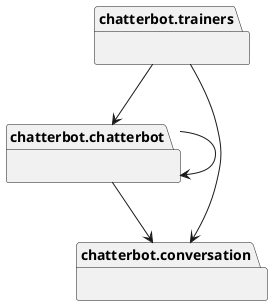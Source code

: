 @startuml packages
set namespaceSeparator none
package "chatterbot.chatterbot" as chatterbot.chatterbot {
}
package "chatterbot.conversation" as chatterbot.conversation {
}
package "chatterbot.trainers" as chatterbot.trainers {
}
chatterbot.chatterbot --> chatterbot.chatterbot
chatterbot.chatterbot --> chatterbot.conversation
chatterbot.trainers --> chatterbot.chatterbot
chatterbot.trainers --> chatterbot.conversation
@enduml
